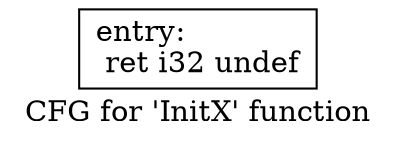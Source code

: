 digraph "CFG for 'InitX' function" {
	label="CFG for 'InitX' function";

	Node0x5423a50 [shape=record,label="{entry:\l  ret i32 undef\l}"];
}
